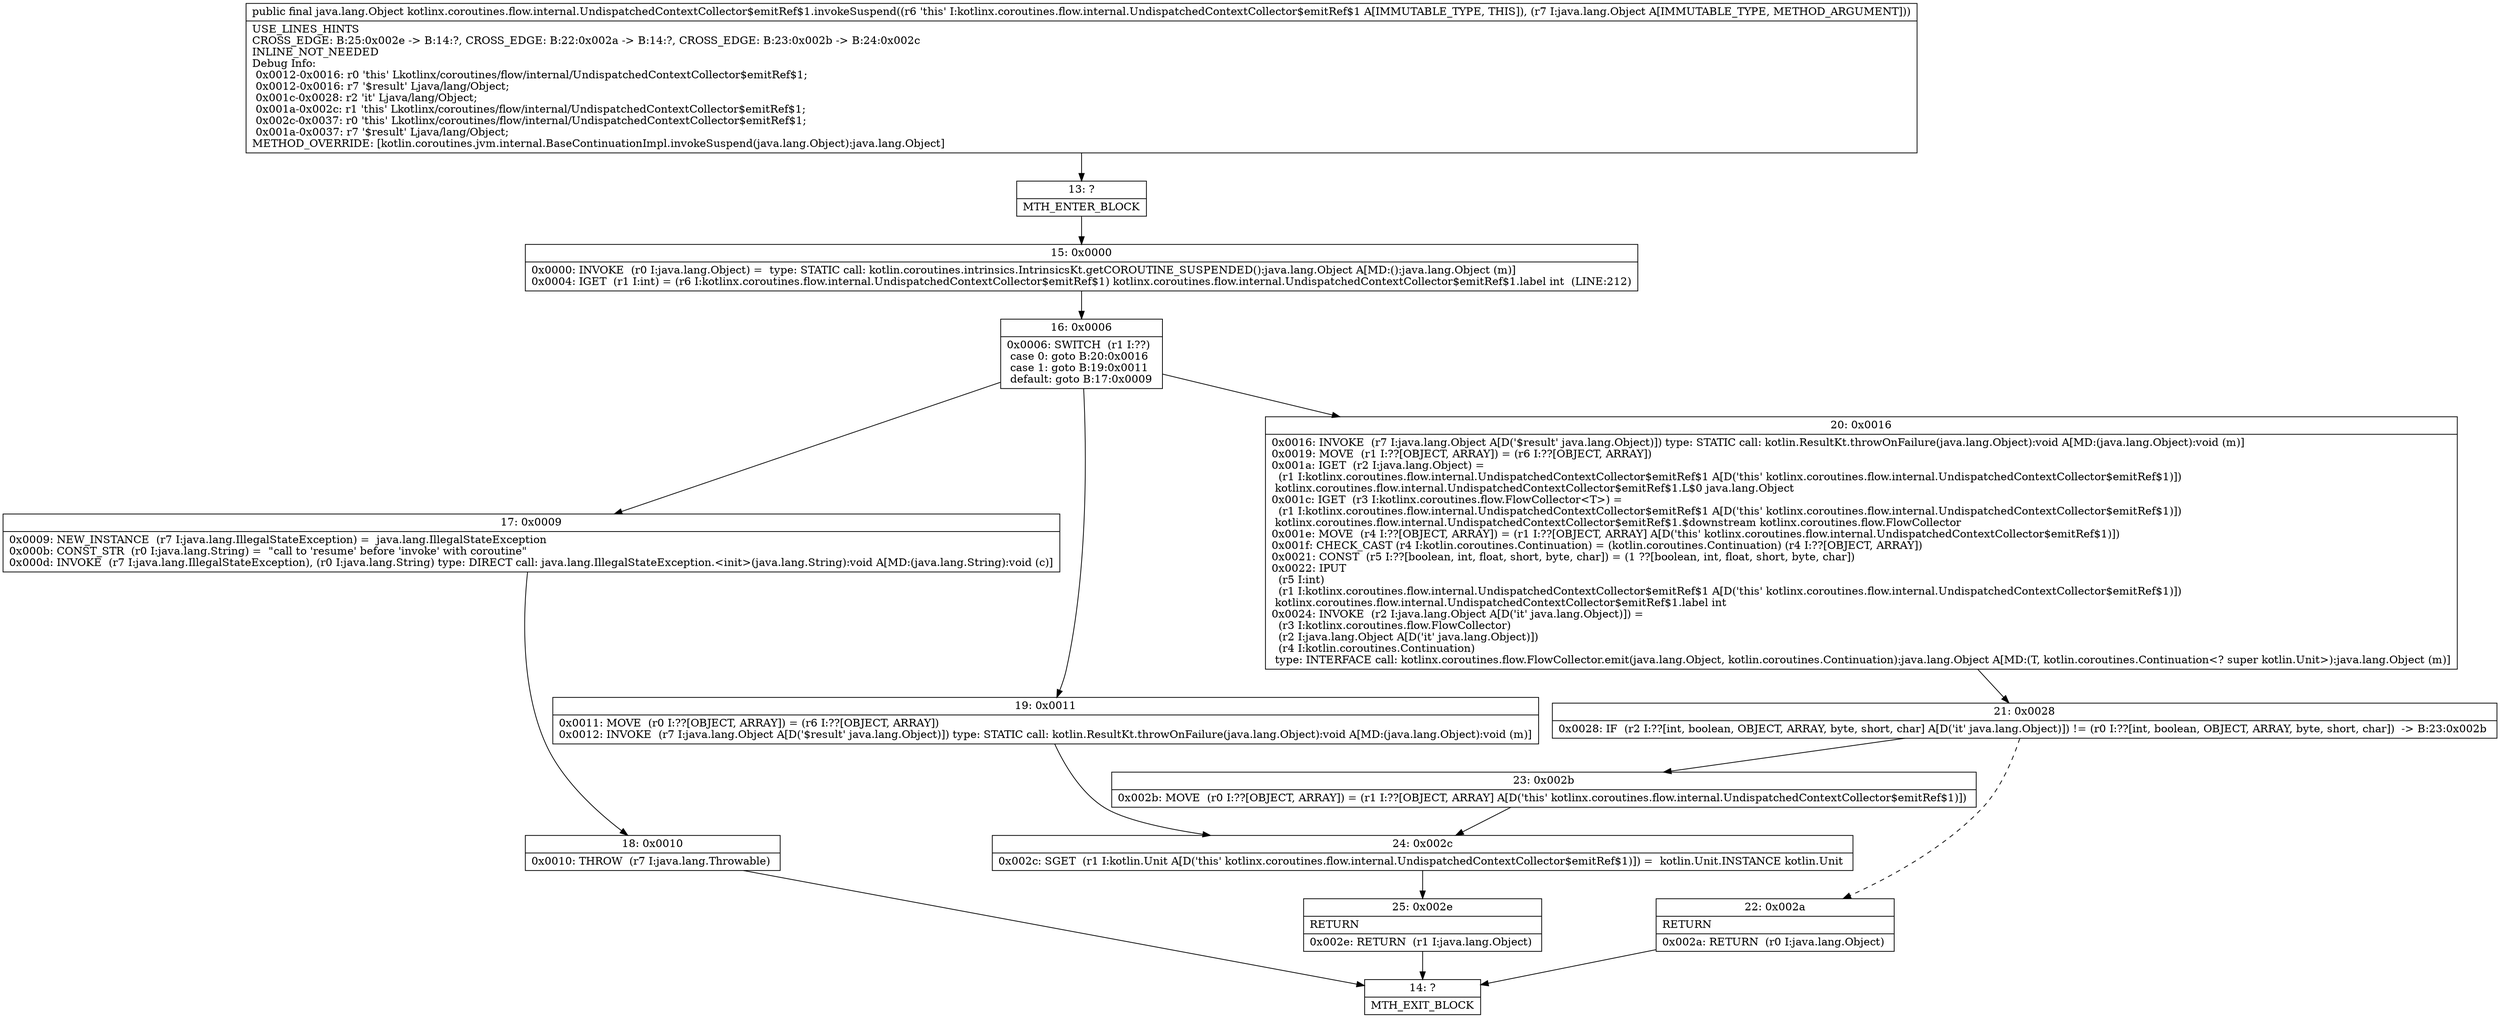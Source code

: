 digraph "CFG forkotlinx.coroutines.flow.internal.UndispatchedContextCollector$emitRef$1.invokeSuspend(Ljava\/lang\/Object;)Ljava\/lang\/Object;" {
Node_13 [shape=record,label="{13\:\ ?|MTH_ENTER_BLOCK\l}"];
Node_15 [shape=record,label="{15\:\ 0x0000|0x0000: INVOKE  (r0 I:java.lang.Object) =  type: STATIC call: kotlin.coroutines.intrinsics.IntrinsicsKt.getCOROUTINE_SUSPENDED():java.lang.Object A[MD:():java.lang.Object (m)]\l0x0004: IGET  (r1 I:int) = (r6 I:kotlinx.coroutines.flow.internal.UndispatchedContextCollector$emitRef$1) kotlinx.coroutines.flow.internal.UndispatchedContextCollector$emitRef$1.label int  (LINE:212)\l}"];
Node_16 [shape=record,label="{16\:\ 0x0006|0x0006: SWITCH  (r1 I:??)\l case 0: goto B:20:0x0016\l case 1: goto B:19:0x0011\l default: goto B:17:0x0009 \l}"];
Node_17 [shape=record,label="{17\:\ 0x0009|0x0009: NEW_INSTANCE  (r7 I:java.lang.IllegalStateException) =  java.lang.IllegalStateException \l0x000b: CONST_STR  (r0 I:java.lang.String) =  \"call to 'resume' before 'invoke' with coroutine\" \l0x000d: INVOKE  (r7 I:java.lang.IllegalStateException), (r0 I:java.lang.String) type: DIRECT call: java.lang.IllegalStateException.\<init\>(java.lang.String):void A[MD:(java.lang.String):void (c)]\l}"];
Node_18 [shape=record,label="{18\:\ 0x0010|0x0010: THROW  (r7 I:java.lang.Throwable) \l}"];
Node_14 [shape=record,label="{14\:\ ?|MTH_EXIT_BLOCK\l}"];
Node_19 [shape=record,label="{19\:\ 0x0011|0x0011: MOVE  (r0 I:??[OBJECT, ARRAY]) = (r6 I:??[OBJECT, ARRAY]) \l0x0012: INVOKE  (r7 I:java.lang.Object A[D('$result' java.lang.Object)]) type: STATIC call: kotlin.ResultKt.throwOnFailure(java.lang.Object):void A[MD:(java.lang.Object):void (m)]\l}"];
Node_24 [shape=record,label="{24\:\ 0x002c|0x002c: SGET  (r1 I:kotlin.Unit A[D('this' kotlinx.coroutines.flow.internal.UndispatchedContextCollector$emitRef$1)]) =  kotlin.Unit.INSTANCE kotlin.Unit \l}"];
Node_25 [shape=record,label="{25\:\ 0x002e|RETURN\l|0x002e: RETURN  (r1 I:java.lang.Object) \l}"];
Node_20 [shape=record,label="{20\:\ 0x0016|0x0016: INVOKE  (r7 I:java.lang.Object A[D('$result' java.lang.Object)]) type: STATIC call: kotlin.ResultKt.throwOnFailure(java.lang.Object):void A[MD:(java.lang.Object):void (m)]\l0x0019: MOVE  (r1 I:??[OBJECT, ARRAY]) = (r6 I:??[OBJECT, ARRAY]) \l0x001a: IGET  (r2 I:java.lang.Object) = \l  (r1 I:kotlinx.coroutines.flow.internal.UndispatchedContextCollector$emitRef$1 A[D('this' kotlinx.coroutines.flow.internal.UndispatchedContextCollector$emitRef$1)])\l kotlinx.coroutines.flow.internal.UndispatchedContextCollector$emitRef$1.L$0 java.lang.Object \l0x001c: IGET  (r3 I:kotlinx.coroutines.flow.FlowCollector\<T\>) = \l  (r1 I:kotlinx.coroutines.flow.internal.UndispatchedContextCollector$emitRef$1 A[D('this' kotlinx.coroutines.flow.internal.UndispatchedContextCollector$emitRef$1)])\l kotlinx.coroutines.flow.internal.UndispatchedContextCollector$emitRef$1.$downstream kotlinx.coroutines.flow.FlowCollector \l0x001e: MOVE  (r4 I:??[OBJECT, ARRAY]) = (r1 I:??[OBJECT, ARRAY] A[D('this' kotlinx.coroutines.flow.internal.UndispatchedContextCollector$emitRef$1)]) \l0x001f: CHECK_CAST (r4 I:kotlin.coroutines.Continuation) = (kotlin.coroutines.Continuation) (r4 I:??[OBJECT, ARRAY]) \l0x0021: CONST  (r5 I:??[boolean, int, float, short, byte, char]) = (1 ??[boolean, int, float, short, byte, char]) \l0x0022: IPUT  \l  (r5 I:int)\l  (r1 I:kotlinx.coroutines.flow.internal.UndispatchedContextCollector$emitRef$1 A[D('this' kotlinx.coroutines.flow.internal.UndispatchedContextCollector$emitRef$1)])\l kotlinx.coroutines.flow.internal.UndispatchedContextCollector$emitRef$1.label int \l0x0024: INVOKE  (r2 I:java.lang.Object A[D('it' java.lang.Object)]) = \l  (r3 I:kotlinx.coroutines.flow.FlowCollector)\l  (r2 I:java.lang.Object A[D('it' java.lang.Object)])\l  (r4 I:kotlin.coroutines.Continuation)\l type: INTERFACE call: kotlinx.coroutines.flow.FlowCollector.emit(java.lang.Object, kotlin.coroutines.Continuation):java.lang.Object A[MD:(T, kotlin.coroutines.Continuation\<? super kotlin.Unit\>):java.lang.Object (m)]\l}"];
Node_21 [shape=record,label="{21\:\ 0x0028|0x0028: IF  (r2 I:??[int, boolean, OBJECT, ARRAY, byte, short, char] A[D('it' java.lang.Object)]) != (r0 I:??[int, boolean, OBJECT, ARRAY, byte, short, char])  \-\> B:23:0x002b \l}"];
Node_22 [shape=record,label="{22\:\ 0x002a|RETURN\l|0x002a: RETURN  (r0 I:java.lang.Object) \l}"];
Node_23 [shape=record,label="{23\:\ 0x002b|0x002b: MOVE  (r0 I:??[OBJECT, ARRAY]) = (r1 I:??[OBJECT, ARRAY] A[D('this' kotlinx.coroutines.flow.internal.UndispatchedContextCollector$emitRef$1)]) \l}"];
MethodNode[shape=record,label="{public final java.lang.Object kotlinx.coroutines.flow.internal.UndispatchedContextCollector$emitRef$1.invokeSuspend((r6 'this' I:kotlinx.coroutines.flow.internal.UndispatchedContextCollector$emitRef$1 A[IMMUTABLE_TYPE, THIS]), (r7 I:java.lang.Object A[IMMUTABLE_TYPE, METHOD_ARGUMENT]))  | USE_LINES_HINTS\lCROSS_EDGE: B:25:0x002e \-\> B:14:?, CROSS_EDGE: B:22:0x002a \-\> B:14:?, CROSS_EDGE: B:23:0x002b \-\> B:24:0x002c\lINLINE_NOT_NEEDED\lDebug Info:\l  0x0012\-0x0016: r0 'this' Lkotlinx\/coroutines\/flow\/internal\/UndispatchedContextCollector$emitRef$1;\l  0x0012\-0x0016: r7 '$result' Ljava\/lang\/Object;\l  0x001c\-0x0028: r2 'it' Ljava\/lang\/Object;\l  0x001a\-0x002c: r1 'this' Lkotlinx\/coroutines\/flow\/internal\/UndispatchedContextCollector$emitRef$1;\l  0x002c\-0x0037: r0 'this' Lkotlinx\/coroutines\/flow\/internal\/UndispatchedContextCollector$emitRef$1;\l  0x001a\-0x0037: r7 '$result' Ljava\/lang\/Object;\lMETHOD_OVERRIDE: [kotlin.coroutines.jvm.internal.BaseContinuationImpl.invokeSuspend(java.lang.Object):java.lang.Object]\l}"];
MethodNode -> Node_13;Node_13 -> Node_15;
Node_15 -> Node_16;
Node_16 -> Node_17;
Node_16 -> Node_19;
Node_16 -> Node_20;
Node_17 -> Node_18;
Node_18 -> Node_14;
Node_19 -> Node_24;
Node_24 -> Node_25;
Node_25 -> Node_14;
Node_20 -> Node_21;
Node_21 -> Node_22[style=dashed];
Node_21 -> Node_23;
Node_22 -> Node_14;
Node_23 -> Node_24;
}

